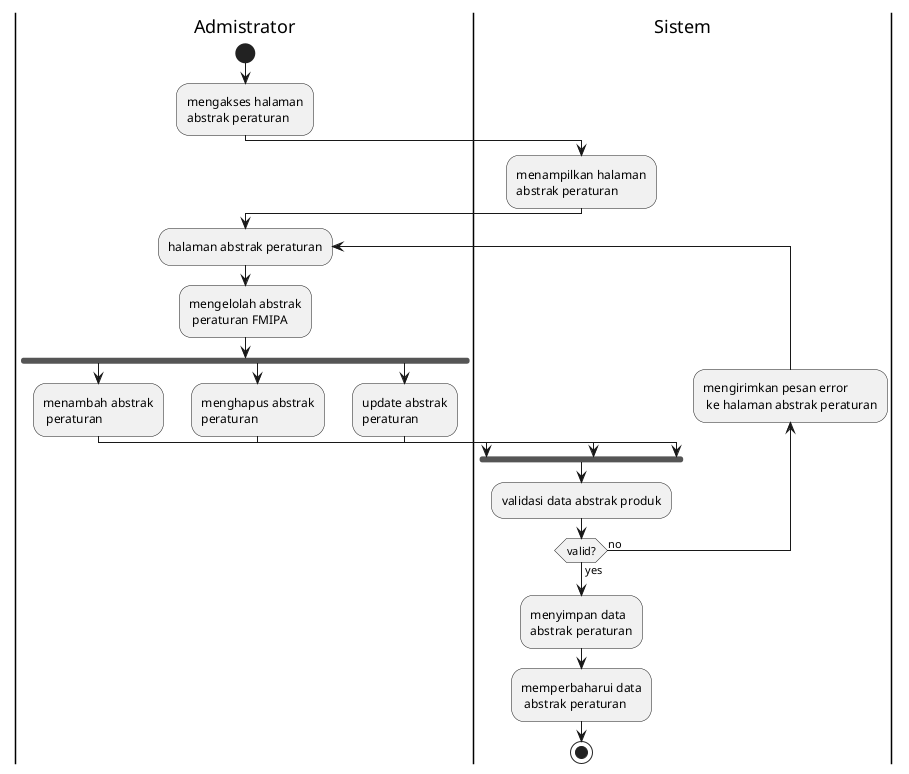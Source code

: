 @startuml

|Admistrator|
start
:mengakses halaman 
abstrak peraturan;
|Sistem|
:menampilkan halaman 
abstrak peraturan;
|Admistrator|
repeat:halaman abstrak peraturan;
:mengelolah abstrak
 peraturan FMIPA;
fork
    :menambah abstrak
     peraturan;
fork again
    :menghapus abstrak 
    peraturan;
fork again
    :update abstrak 
    peraturan;

    |Sistem|
end fork
:validasi data abstrak produk;
 backward :mengirimkan pesan error
  ke halaman abstrak peraturan;
repeat  while (valid?) is (no) not (yes)
:menyimpan data 
abstrak peraturan;
:memperbaharui data
 abstrak peraturan;
stop
@enduml

